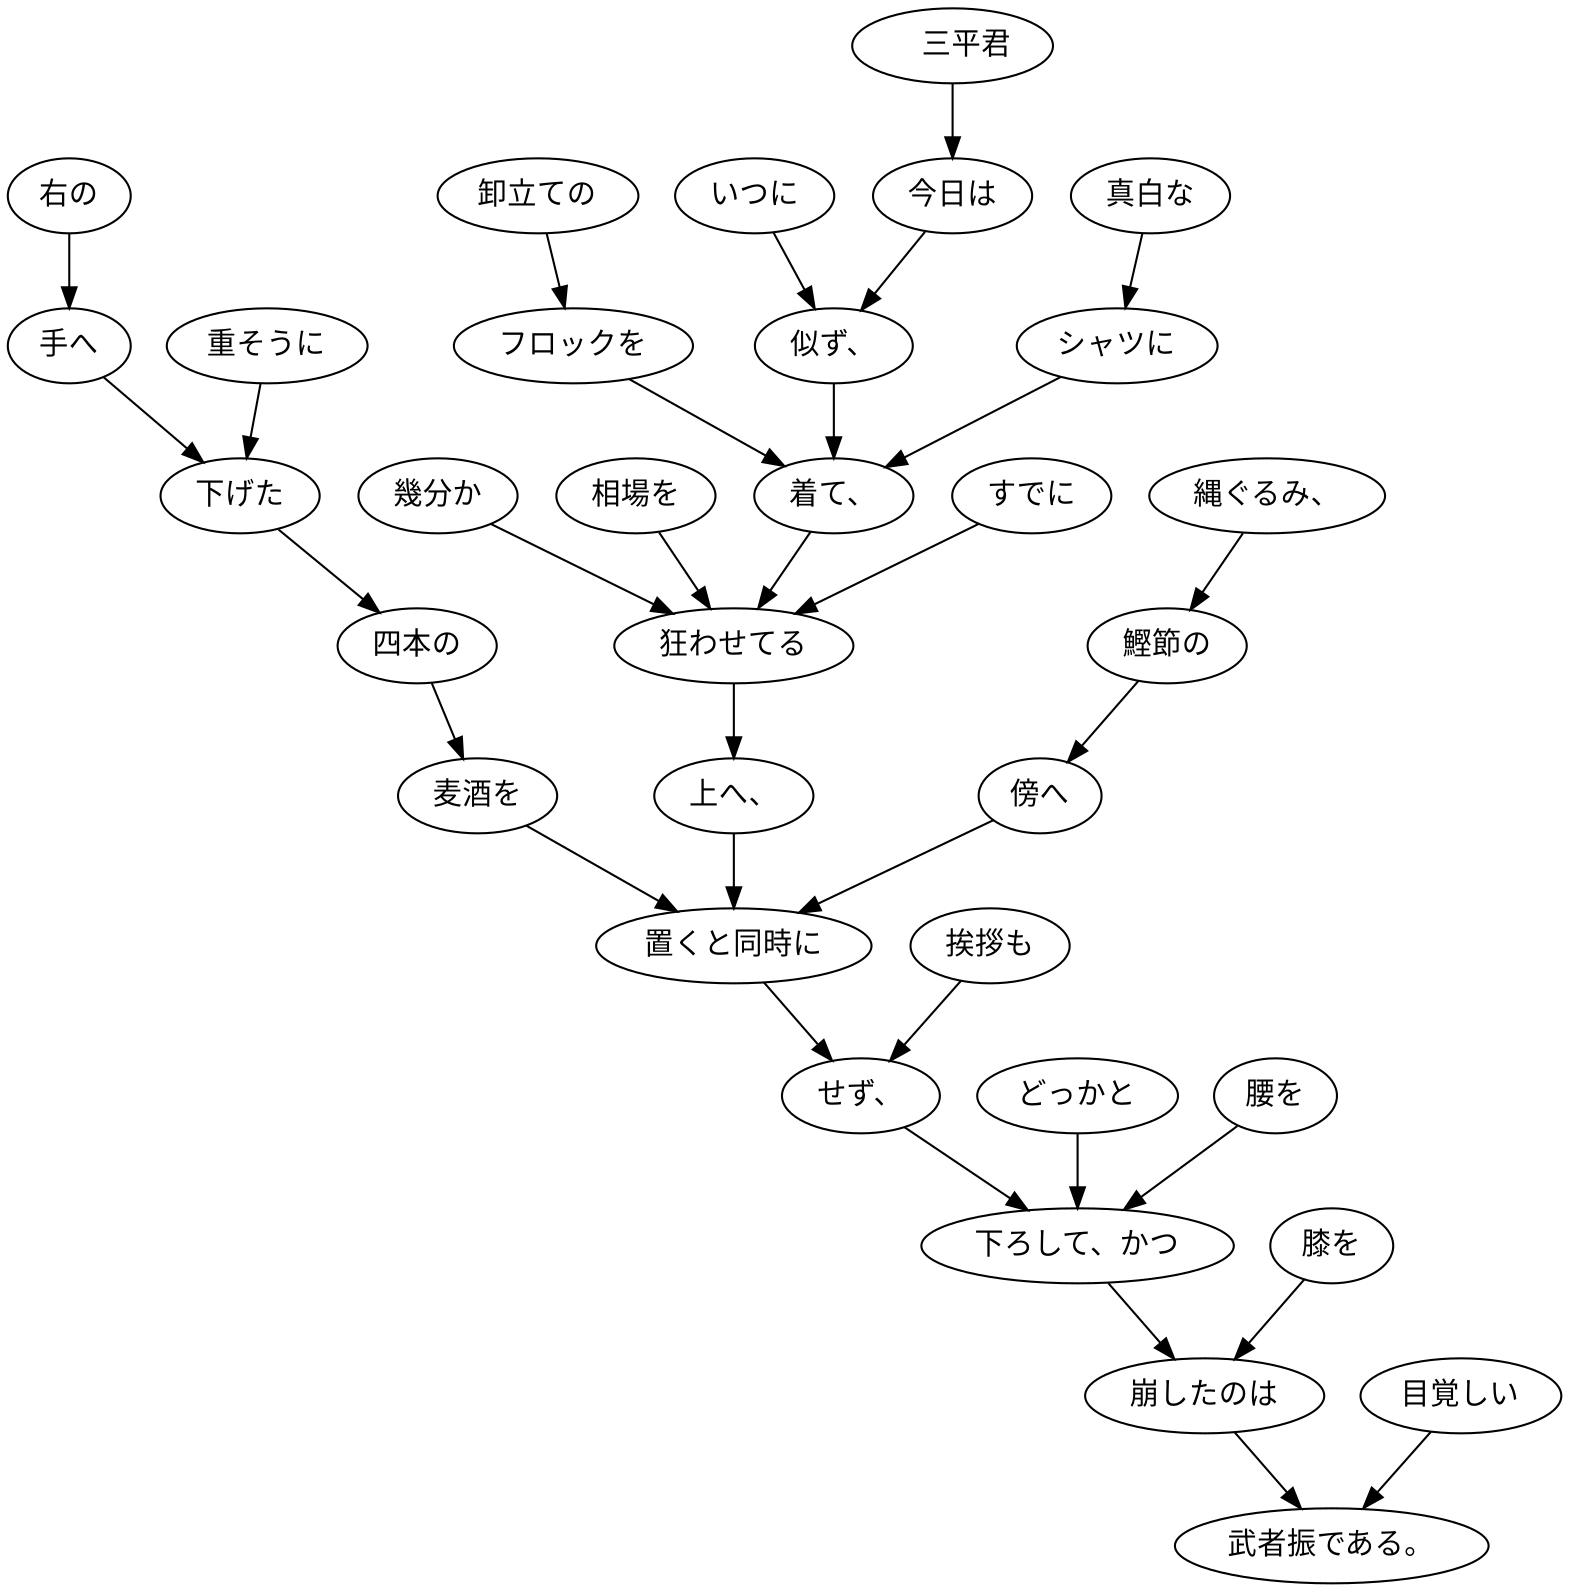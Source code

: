 digraph graph8934 {
	node0 [label="　三平君"];
	node1 [label="今日は"];
	node2 [label="いつに"];
	node3 [label="似ず、"];
	node4 [label="真白な"];
	node5 [label="シャツに"];
	node6 [label="卸立ての"];
	node7 [label="フロックを"];
	node8 [label="着て、"];
	node9 [label="すでに"];
	node10 [label="幾分か"];
	node11 [label="相場を"];
	node12 [label="狂わせてる"];
	node13 [label="上へ、"];
	node14 [label="右の"];
	node15 [label="手へ"];
	node16 [label="重そうに"];
	node17 [label="下げた"];
	node18 [label="四本の"];
	node19 [label="麦酒を"];
	node20 [label="縄ぐるみ、"];
	node21 [label="鰹節の"];
	node22 [label="傍へ"];
	node23 [label="置くと同時に"];
	node24 [label="挨拶も"];
	node25 [label="せず、"];
	node26 [label="どっかと"];
	node27 [label="腰を"];
	node28 [label="下ろして、かつ"];
	node29 [label="膝を"];
	node30 [label="崩したのは"];
	node31 [label="目覚しい"];
	node32 [label="武者振である。"];
	node0 -> node1;
	node1 -> node3;
	node2 -> node3;
	node3 -> node8;
	node4 -> node5;
	node5 -> node8;
	node6 -> node7;
	node7 -> node8;
	node8 -> node12;
	node9 -> node12;
	node10 -> node12;
	node11 -> node12;
	node12 -> node13;
	node13 -> node23;
	node14 -> node15;
	node15 -> node17;
	node16 -> node17;
	node17 -> node18;
	node18 -> node19;
	node19 -> node23;
	node20 -> node21;
	node21 -> node22;
	node22 -> node23;
	node23 -> node25;
	node24 -> node25;
	node25 -> node28;
	node26 -> node28;
	node27 -> node28;
	node28 -> node30;
	node29 -> node30;
	node30 -> node32;
	node31 -> node32;
}

